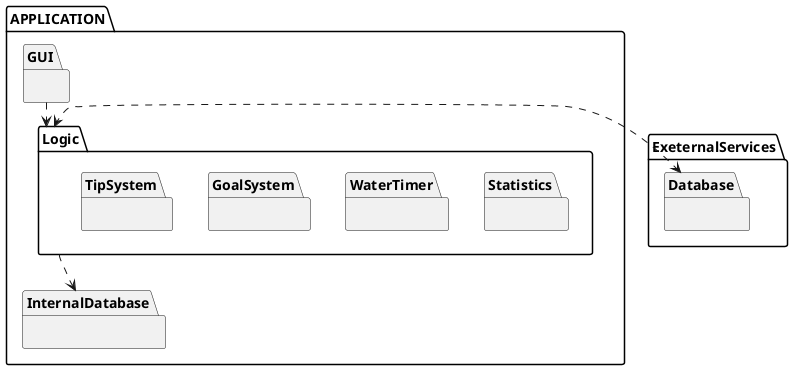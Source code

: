 @startuml

package APPLICATION {

    package Logic {
        package Statistics {

        }
        
        package WaterTimer {
        

        }

        package GoalSystem {

        }

        package TipSystem {
            
        }


    }

    package GUI {

    }


    package InternalDatabase {

    }


}

package ExeternalServices {
    package Database { 
        
    }
}


GUI .down.> Logic


Logic <.right.> Database

Logic .down.> InternalDatabase

@enduml